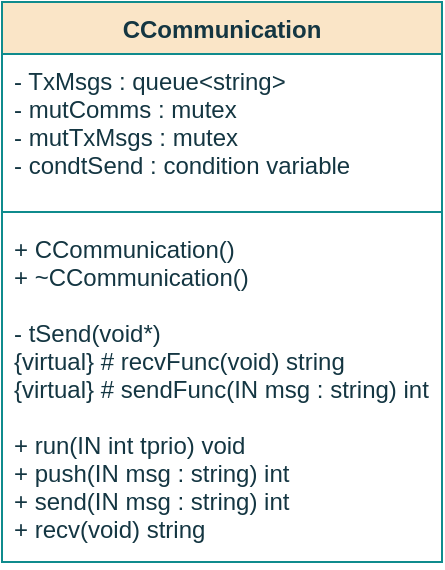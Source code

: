 <mxfile version="15.9.6" type="github" pages="7">
  <diagram id="i9N1n5cvbWL6aRPILHIY" name="CComunication">
    <mxGraphModel dx="540" dy="306" grid="1" gridSize="10" guides="1" tooltips="1" connect="1" arrows="1" fold="1" page="1" pageScale="1" pageWidth="850" pageHeight="1100" math="0" shadow="0">
      <root>
        <mxCell id="0" />
        <mxCell id="1" parent="0" />
        <mxCell id="m2NCjfQ8HdCbidcjX5XP-1" value="CCommunication" style="swimlane;fontStyle=1;align=center;verticalAlign=top;childLayout=stackLayout;horizontal=1;startSize=26;horizontalStack=0;resizeParent=1;resizeParentMax=0;resizeLast=0;collapsible=1;marginBottom=0;fillColor=#FAE5C7;strokeColor=#0F8B8D;fontColor=#143642;" parent="1" vertex="1">
          <mxGeometry x="320" y="190" width="220" height="280" as="geometry">
            <mxRectangle x="320" y="190" width="60" height="26" as="alternateBounds" />
          </mxGeometry>
        </mxCell>
        <mxCell id="m2NCjfQ8HdCbidcjX5XP-2" value="- TxMsgs : queue&lt;string&gt;&#xa;-  mutComms : mutex&#xa;-  mutTxMsgs : mutex&#xa;- condtSend : condition variable&#xa;&#xa;&#xa;&#xa;&#xa;&#xa;" style="text;strokeColor=none;fillColor=none;align=left;verticalAlign=top;spacingLeft=4;spacingRight=4;overflow=hidden;rotatable=0;points=[[0,0.5],[1,0.5]];portConstraint=eastwest;fontColor=#143642;" parent="m2NCjfQ8HdCbidcjX5XP-1" vertex="1">
          <mxGeometry y="26" width="220" height="74" as="geometry" />
        </mxCell>
        <mxCell id="m2NCjfQ8HdCbidcjX5XP-3" value="" style="line;strokeWidth=1;fillColor=none;align=left;verticalAlign=middle;spacingTop=-1;spacingLeft=3;spacingRight=3;rotatable=0;labelPosition=right;points=[];portConstraint=eastwest;labelBackgroundColor=#DAD2D8;strokeColor=#0F8B8D;fontColor=#143642;" parent="m2NCjfQ8HdCbidcjX5XP-1" vertex="1">
          <mxGeometry y="100" width="220" height="10" as="geometry" />
        </mxCell>
        <mxCell id="m2NCjfQ8HdCbidcjX5XP-4" value="+ CCommunication()&#xa;+ ~CCommunication()&#xa;&#xa;- tSend(void*) &#xa;{virtual} # recvFunc(void) string&#xa;{virtual} # sendFunc(IN msg : string) int&#xa;&#xa;+ run(IN int tprio) void&#xa;+ push(IN msg : string) int&#xa;+ send(IN msg : string) int&#xa;+ recv(void) string&#xa;" style="text;strokeColor=none;fillColor=none;align=left;verticalAlign=top;spacingLeft=4;spacingRight=4;overflow=hidden;rotatable=0;points=[[0,0.5],[1,0.5]];portConstraint=eastwest;fontColor=#143642;" parent="m2NCjfQ8HdCbidcjX5XP-1" vertex="1">
          <mxGeometry y="110" width="220" height="170" as="geometry" />
        </mxCell>
      </root>
    </mxGraphModel>
  </diagram>
  <diagram id="UR3W_qMil8t5COab_v5S" name="constructor">
    <mxGraphModel dx="643" dy="364" grid="1" gridSize="10" guides="1" tooltips="1" connect="1" arrows="1" fold="1" page="1" pageScale="1" pageWidth="850" pageHeight="1100" math="0" shadow="0">
      <root>
        <mxCell id="KhGtDeRhg0XrD4E6QoQh-0" />
        <mxCell id="KhGtDeRhg0XrD4E6QoQh-1" parent="KhGtDeRhg0XrD4E6QoQh-0" />
        <mxCell id="6tQPky2ovDrqFvUwlsBb-0" style="edgeStyle=orthogonalEdgeStyle;curved=0;rounded=1;sketch=0;orthogonalLoop=1;jettySize=auto;html=1;exitX=0.5;exitY=1;exitDx=0;exitDy=0;entryX=0.5;entryY=0;entryDx=0;entryDy=0;fontColor=#143642;strokeColor=#A8201A;fillColor=#FAE5C7;" edge="1" parent="KhGtDeRhg0XrD4E6QoQh-1" source="6tQPky2ovDrqFvUwlsBb-1">
          <mxGeometry relative="1" as="geometry">
            <mxPoint x="435.26" y="120.0" as="targetPoint" />
          </mxGeometry>
        </mxCell>
        <mxCell id="6tQPky2ovDrqFvUwlsBb-1" value="CComunication" style="ellipse;whiteSpace=wrap;html=1;fillColor=#FAE5C7;strokeColor=#0F8B8D;fontColor=#143642;fontStyle=1" vertex="1" parent="KhGtDeRhg0XrD4E6QoQh-1">
          <mxGeometry x="372.26" y="30" width="125.5" height="50" as="geometry" />
        </mxCell>
        <mxCell id="6tQPky2ovDrqFvUwlsBb-2" style="edgeStyle=orthogonalEdgeStyle;curved=0;rounded=1;sketch=0;orthogonalLoop=1;jettySize=auto;html=1;exitX=0.5;exitY=1;exitDx=0;exitDy=0;entryX=0.5;entryY=0;entryDx=0;entryDy=0;fontColor=#143642;strokeColor=#A8201A;fillColor=#FAE5C7;" edge="1" parent="KhGtDeRhg0XrD4E6QoQh-1" source="6tQPky2ovDrqFvUwlsBb-3" target="6tQPky2ovDrqFvUwlsBb-7">
          <mxGeometry relative="1" as="geometry" />
        </mxCell>
        <mxCell id="6tQPky2ovDrqFvUwlsBb-3" value="&lt;div&gt;&lt;b&gt;Init&lt;/b&gt; &lt;i&gt;mutTxMsgs&lt;/i&gt;&lt;/div&gt;&lt;div&gt;&lt;b&gt;Init&lt;/b&gt;&lt;i&gt; mutComms&lt;/i&gt;&lt;/div&gt;&lt;div&gt;&lt;b&gt;Init&lt;/b&gt;&lt;i&gt; condtSend&lt;br&gt;&lt;/i&gt;&lt;/div&gt;" style="rounded=0;whiteSpace=wrap;html=1;sketch=0;fontColor=#143642;strokeColor=#0F8B8D;fillColor=#FAE5C7;" vertex="1" parent="KhGtDeRhg0XrD4E6QoQh-1">
          <mxGeometry x="360.26" y="120" width="150" height="60" as="geometry" />
        </mxCell>
        <mxCell id="6tQPky2ovDrqFvUwlsBb-4" style="edgeStyle=orthogonalEdgeStyle;curved=0;rounded=1;sketch=0;orthogonalLoop=1;jettySize=auto;html=1;exitX=0.5;exitY=1;exitDx=0;exitDy=0;entryX=0.5;entryY=0;entryDx=0;entryDy=0;fontColor=#143642;strokeColor=#A8201A;fillColor=#FAE5C7;" edge="1" parent="KhGtDeRhg0XrD4E6QoQh-1" source="6tQPky2ovDrqFvUwlsBb-7" target="6tQPky2ovDrqFvUwlsBb-10">
          <mxGeometry relative="1" as="geometry">
            <mxPoint x="435" y="340" as="sourcePoint" />
          </mxGeometry>
        </mxCell>
        <mxCell id="6tQPky2ovDrqFvUwlsBb-7" value="&lt;b&gt;Create&lt;/b&gt; &lt;i&gt;TxMsgs     &lt;/i&gt;with &lt;b&gt;maximum size&lt;/b&gt; defined&lt;i&gt;&lt;br&gt;&lt;/i&gt;" style="rounded=0;whiteSpace=wrap;html=1;sketch=0;fontColor=#143642;strokeColor=#0F8B8D;fillColor=#FAE5C7;" vertex="1" parent="KhGtDeRhg0XrD4E6QoQh-1">
          <mxGeometry x="360" y="200" width="150" height="40" as="geometry" />
        </mxCell>
        <mxCell id="6tQPky2ovDrqFvUwlsBb-10" value="End" style="ellipse;whiteSpace=wrap;html=1;fillColor=#FAE5C7;strokeColor=#0F8B8D;fontColor=#143642;fontStyle=1" vertex="1" parent="KhGtDeRhg0XrD4E6QoQh-1">
          <mxGeometry x="406.13" y="260" width="58.25" height="40" as="geometry" />
        </mxCell>
      </root>
    </mxGraphModel>
  </diagram>
  <diagram id="qc9OjNykwzFOhixhiWZk" name="run">
    <mxGraphModel dx="643" dy="364" grid="1" gridSize="10" guides="1" tooltips="1" connect="1" arrows="1" fold="1" page="1" pageScale="1" pageWidth="850" pageHeight="1100" math="0" shadow="0">
      <root>
        <mxCell id="oar1yMmR-dyg8PkzCyyp-0" />
        <mxCell id="oar1yMmR-dyg8PkzCyyp-1" parent="oar1yMmR-dyg8PkzCyyp-0" />
        <mxCell id="oar1yMmR-dyg8PkzCyyp-2" style="edgeStyle=orthogonalEdgeStyle;curved=0;rounded=1;sketch=0;orthogonalLoop=1;jettySize=auto;html=1;exitX=0.5;exitY=1;exitDx=0;exitDy=0;entryX=0.5;entryY=0;entryDx=0;entryDy=0;fontColor=#143642;strokeColor=#A8201A;fillColor=#FAE5C7;" edge="1" parent="oar1yMmR-dyg8PkzCyyp-1" source="oar1yMmR-dyg8PkzCyyp-3">
          <mxGeometry relative="1" as="geometry">
            <mxPoint x="435.26" y="120.0" as="targetPoint" />
          </mxGeometry>
        </mxCell>
        <mxCell id="oar1yMmR-dyg8PkzCyyp-3" value="&lt;div&gt;Run&lt;/div&gt;&lt;div&gt;&lt;br&gt;&lt;/div&gt;&lt;div&gt;IN: &lt;i&gt;&lt;span style=&quot;font-weight: normal&quot;&gt;tprio&lt;/span&gt;&lt;/i&gt;&lt;br&gt;&lt;/div&gt;" style="ellipse;whiteSpace=wrap;html=1;fillColor=#FAE5C7;strokeColor=#0F8B8D;fontColor=#143642;fontStyle=1" vertex="1" parent="oar1yMmR-dyg8PkzCyyp-1">
          <mxGeometry x="372.26" y="30" width="125.5" height="50" as="geometry" />
        </mxCell>
        <mxCell id="oar1yMmR-dyg8PkzCyyp-4" style="edgeStyle=orthogonalEdgeStyle;curved=0;rounded=1;sketch=0;orthogonalLoop=1;jettySize=auto;html=1;exitX=0.5;exitY=1;exitDx=0;exitDy=0;entryX=0.5;entryY=0;entryDx=0;entryDy=0;fontColor=#143642;strokeColor=#A8201A;fillColor=#FAE5C7;" edge="1" parent="oar1yMmR-dyg8PkzCyyp-1" source="oar1yMmR-dyg8PkzCyyp-5">
          <mxGeometry relative="1" as="geometry">
            <mxPoint x="435.135" y="180" as="targetPoint" />
          </mxGeometry>
        </mxCell>
        <mxCell id="oar1yMmR-dyg8PkzCyyp-5" value="&lt;b&gt;Create&lt;/b&gt; &lt;i&gt;tSend&lt;/i&gt; with &lt;b&gt;priority&lt;/b&gt; &lt;i&gt;tprio&lt;/i&gt;" style="rounded=0;whiteSpace=wrap;html=1;sketch=0;fontColor=#143642;strokeColor=#0F8B8D;fillColor=#FAE5C7;align=center;" vertex="1" parent="oar1yMmR-dyg8PkzCyyp-1">
          <mxGeometry x="360.26" y="120" width="150" height="40" as="geometry" />
        </mxCell>
        <mxCell id="oar1yMmR-dyg8PkzCyyp-12" value="End" style="ellipse;whiteSpace=wrap;html=1;fillColor=#FAE5C7;strokeColor=#0F8B8D;fontColor=#143642;fontStyle=1" vertex="1" parent="oar1yMmR-dyg8PkzCyyp-1">
          <mxGeometry x="406.13" y="180" width="58.25" height="40" as="geometry" />
        </mxCell>
      </root>
    </mxGraphModel>
  </diagram>
  <diagram id="mo6lV4TgKIydmTgpgRiY" name="push">
    <mxGraphModel dx="931" dy="527" grid="1" gridSize="10" guides="1" tooltips="1" connect="1" arrows="1" fold="1" page="1" pageScale="1" pageWidth="850" pageHeight="1100" math="0" shadow="0">
      <root>
        <mxCell id="avpw9xQnTEmcYXWlwTR2-0" />
        <mxCell id="avpw9xQnTEmcYXWlwTR2-1" parent="avpw9xQnTEmcYXWlwTR2-0" />
        <mxCell id="avpw9xQnTEmcYXWlwTR2-2" style="edgeStyle=orthogonalEdgeStyle;curved=0;rounded=1;sketch=0;orthogonalLoop=1;jettySize=auto;html=1;exitX=0.5;exitY=1;exitDx=0;exitDy=0;entryX=0.5;entryY=0;entryDx=0;entryDy=0;fontColor=#143642;strokeColor=#A8201A;fillColor=#FAE5C7;" edge="1" parent="avpw9xQnTEmcYXWlwTR2-1" source="avpw9xQnTEmcYXWlwTR2-3">
          <mxGeometry relative="1" as="geometry">
            <mxPoint x="435.26" y="120.0" as="targetPoint" />
          </mxGeometry>
        </mxCell>
        <mxCell id="avpw9xQnTEmcYXWlwTR2-3" value="&lt;div&gt;Push&lt;/div&gt;&lt;div&gt;&lt;br&gt;&lt;/div&gt;&lt;div&gt;IN: &lt;i&gt;&lt;span style=&quot;font-weight: normal&quot;&gt;msg&lt;/span&gt;&lt;/i&gt;&lt;br&gt;&lt;/div&gt;" style="ellipse;whiteSpace=wrap;html=1;fillColor=#FAE5C7;strokeColor=#0F8B8D;fontColor=#143642;fontStyle=1" vertex="1" parent="avpw9xQnTEmcYXWlwTR2-1">
          <mxGeometry x="372.26" y="30" width="125.5" height="50" as="geometry" />
        </mxCell>
        <mxCell id="avpw9xQnTEmcYXWlwTR2-4" style="edgeStyle=orthogonalEdgeStyle;curved=0;rounded=1;sketch=0;orthogonalLoop=1;jettySize=auto;html=1;exitX=0.5;exitY=1;exitDx=0;exitDy=0;entryX=0.5;entryY=0;entryDx=0;entryDy=0;fontColor=#143642;strokeColor=#A8201A;fillColor=#FAE5C7;" edge="1" parent="avpw9xQnTEmcYXWlwTR2-1" source="avpw9xQnTEmcYXWlwTR2-5" target="avpw9xQnTEmcYXWlwTR2-9">
          <mxGeometry relative="1" as="geometry" />
        </mxCell>
        <mxCell id="avpw9xQnTEmcYXWlwTR2-5" value="&lt;b&gt;Lock&lt;/b&gt; &lt;i&gt;mutTxMsgs&lt;/i&gt;" style="rounded=0;whiteSpace=wrap;html=1;sketch=0;fontColor=#143642;strokeColor=#0F8B8D;fillColor=#FAE5C7;" vertex="1" parent="avpw9xQnTEmcYXWlwTR2-1">
          <mxGeometry x="360.26" y="120" width="150" height="40" as="geometry" />
        </mxCell>
        <mxCell id="avpw9xQnTEmcYXWlwTR2-6" style="edgeStyle=orthogonalEdgeStyle;curved=0;rounded=1;sketch=0;orthogonalLoop=1;jettySize=auto;html=1;exitX=0.5;exitY=1;exitDx=0;exitDy=0;entryX=0.5;entryY=0;entryDx=0;entryDy=0;fontColor=#143642;strokeColor=#A8201A;fillColor=#FAE5C7;" edge="1" parent="avpw9xQnTEmcYXWlwTR2-1" source="avpw9xQnTEmcYXWlwTR2-7" target="avpw9xQnTEmcYXWlwTR2-12">
          <mxGeometry relative="1" as="geometry" />
        </mxCell>
        <mxCell id="avpw9xQnTEmcYXWlwTR2-7" value="&lt;b&gt;Unlock&lt;/b&gt; &lt;i&gt;mutTxMsgs&lt;/i&gt;" style="rounded=0;whiteSpace=wrap;html=1;sketch=0;fontColor=#143642;strokeColor=#0F8B8D;fillColor=#FAE5C7;" vertex="1" parent="avpw9xQnTEmcYXWlwTR2-1">
          <mxGeometry x="360" y="300" width="150" height="40" as="geometry" />
        </mxCell>
        <mxCell id="avpw9xQnTEmcYXWlwTR2-8" style="edgeStyle=orthogonalEdgeStyle;curved=0;rounded=1;sketch=0;orthogonalLoop=1;jettySize=auto;html=1;exitX=0.5;exitY=1;exitDx=0;exitDy=0;fontColor=#143642;strokeColor=#A8201A;fillColor=#FAE5C7;" edge="1" parent="avpw9xQnTEmcYXWlwTR2-1" source="avpw9xQnTEmcYXWlwTR2-9" target="avpw9xQnTEmcYXWlwTR2-11">
          <mxGeometry relative="1" as="geometry" />
        </mxCell>
        <mxCell id="avpw9xQnTEmcYXWlwTR2-9" value="&lt;b&gt;Push &lt;/b&gt;&lt;i&gt;msg&lt;/i&gt; to &lt;i&gt;TxMsgs&lt;/i&gt;" style="rounded=0;whiteSpace=wrap;html=1;sketch=0;fontColor=#143642;strokeColor=#0F8B8D;fillColor=#FAE5C7;" vertex="1" parent="avpw9xQnTEmcYXWlwTR2-1">
          <mxGeometry x="360.01" y="180" width="150.25" height="40" as="geometry" />
        </mxCell>
        <mxCell id="avpw9xQnTEmcYXWlwTR2-10" style="edgeStyle=orthogonalEdgeStyle;curved=0;rounded=1;sketch=0;orthogonalLoop=1;jettySize=auto;html=1;exitX=0.5;exitY=1;exitDx=0;exitDy=0;fontColor=#143642;strokeColor=#A8201A;fillColor=#FAE5C7;" edge="1" parent="avpw9xQnTEmcYXWlwTR2-1" source="avpw9xQnTEmcYXWlwTR2-11" target="avpw9xQnTEmcYXWlwTR2-7">
          <mxGeometry relative="1" as="geometry" />
        </mxCell>
        <mxCell id="avpw9xQnTEmcYXWlwTR2-11" value="&lt;b&gt;Signal&lt;/b&gt; &lt;i&gt;condtSend&lt;/i&gt;" style="rounded=0;whiteSpace=wrap;html=1;sketch=0;fontColor=#143642;strokeColor=#0F8B8D;fillColor=#FAE5C7;" vertex="1" parent="avpw9xQnTEmcYXWlwTR2-1">
          <mxGeometry x="360.01" y="240" width="150" height="40" as="geometry" />
        </mxCell>
        <mxCell id="avpw9xQnTEmcYXWlwTR2-12" value="End" style="ellipse;whiteSpace=wrap;html=1;fillColor=#FAE5C7;strokeColor=#0F8B8D;fontColor=#143642;fontStyle=1" vertex="1" parent="avpw9xQnTEmcYXWlwTR2-1">
          <mxGeometry x="405.88" y="370" width="58.25" height="40" as="geometry" />
        </mxCell>
      </root>
    </mxGraphModel>
  </diagram>
  <diagram id="LGtbjNPbrhYv21vnKXuK" name="send">
    <mxGraphModel dx="643" dy="364" grid="1" gridSize="10" guides="1" tooltips="1" connect="1" arrows="1" fold="1" page="1" pageScale="1" pageWidth="850" pageHeight="1100" math="0" shadow="0">
      <root>
        <mxCell id="zXJsuRcRFukLH4DDMd_o-0" />
        <mxCell id="zXJsuRcRFukLH4DDMd_o-1" parent="zXJsuRcRFukLH4DDMd_o-0" />
        <mxCell id="zXJsuRcRFukLH4DDMd_o-2" value="" style="edgeStyle=orthogonalEdgeStyle;rounded=1;sketch=0;orthogonalLoop=1;jettySize=auto;html=1;fontColor=#143642;strokeColor=#A8201A;fillColor=#FAE5C7;" edge="1" parent="zXJsuRcRFukLH4DDMd_o-1" source="zXJsuRcRFukLH4DDMd_o-3" target="zXJsuRcRFukLH4DDMd_o-4">
          <mxGeometry relative="1" as="geometry" />
        </mxCell>
        <mxCell id="zXJsuRcRFukLH4DDMd_o-3" value="sendFunc(&lt;span style=&quot;font-weight: normal&quot;&gt;msg&lt;/span&gt;)" style="shape=process;whiteSpace=wrap;html=1;backgroundOutline=1;rounded=0;sketch=0;fontColor=#143642;strokeColor=#0F8B8D;fillColor=#FAE5C7;fontStyle=3" vertex="1" parent="zXJsuRcRFukLH4DDMd_o-1">
          <mxGeometry x="350.19" y="190" width="150" height="40" as="geometry" />
        </mxCell>
        <mxCell id="zXJsuRcRFukLH4DDMd_o-4" value="&lt;b&gt;Unlock&lt;/b&gt; &lt;i&gt;mutComms&lt;/i&gt;" style="rounded=0;whiteSpace=wrap;html=1;sketch=0;fontColor=#143642;strokeColor=#0F8B8D;fillColor=#FAE5C7;" vertex="1" parent="zXJsuRcRFukLH4DDMd_o-1">
          <mxGeometry x="350.57" y="250" width="150" height="40" as="geometry" />
        </mxCell>
        <mxCell id="zXJsuRcRFukLH4DDMd_o-7" style="edgeStyle=orthogonalEdgeStyle;rounded=1;orthogonalLoop=1;jettySize=auto;html=1;exitX=0.5;exitY=1;exitDx=0;exitDy=0;entryX=0.5;entryY=0;entryDx=0;entryDy=0;strokeColor=#A8201A;" edge="1" parent="zXJsuRcRFukLH4DDMd_o-1" source="zXJsuRcRFukLH4DDMd_o-8" target="zXJsuRcRFukLH4DDMd_o-3">
          <mxGeometry relative="1" as="geometry" />
        </mxCell>
        <mxCell id="zXJsuRcRFukLH4DDMd_o-8" value="&lt;b&gt;Lock&lt;/b&gt; &lt;i&gt;mutComms&lt;/i&gt;" style="rounded=0;whiteSpace=wrap;html=1;sketch=0;fontColor=#143642;strokeColor=#0F8B8D;fillColor=#FAE5C7;" vertex="1" parent="zXJsuRcRFukLH4DDMd_o-1">
          <mxGeometry x="350.19" y="130" width="150" height="40" as="geometry" />
        </mxCell>
        <mxCell id="viZ8cjhCUlqsvr1Db7M8-0" style="edgeStyle=orthogonalEdgeStyle;curved=0;rounded=1;sketch=0;orthogonalLoop=1;jettySize=auto;html=1;exitX=0.5;exitY=1;exitDx=0;exitDy=0;entryX=0.5;entryY=0;entryDx=0;entryDy=0;fontColor=#143642;strokeColor=#A8201A;fillColor=#FAE5C7;" edge="1" parent="zXJsuRcRFukLH4DDMd_o-1" source="viZ8cjhCUlqsvr1Db7M8-1">
          <mxGeometry relative="1" as="geometry">
            <mxPoint x="425.63" y="130" as="targetPoint" />
          </mxGeometry>
        </mxCell>
        <mxCell id="viZ8cjhCUlqsvr1Db7M8-1" value="&lt;div&gt;Send&lt;/div&gt;&lt;div&gt;&lt;br&gt;&lt;/div&gt;&lt;div&gt;IN: &lt;span style=&quot;font-weight: normal&quot;&gt;&lt;i&gt;msg&lt;/i&gt;&lt;/span&gt;&lt;br&gt;&lt;/div&gt;" style="ellipse;whiteSpace=wrap;html=1;fillColor=#FAE5C7;strokeColor=#0F8B8D;fontColor=#143642;fontStyle=1" vertex="1" parent="zXJsuRcRFukLH4DDMd_o-1">
          <mxGeometry x="362.63" y="40" width="125.5" height="50" as="geometry" />
        </mxCell>
        <mxCell id="DOzhBA7im9SbsazFrPrr-0" style="edgeStyle=orthogonalEdgeStyle;rounded=1;orthogonalLoop=1;jettySize=auto;html=1;exitX=0.5;exitY=1;exitDx=0;exitDy=0;strokeColor=#A8201A;" edge="1" parent="zXJsuRcRFukLH4DDMd_o-1" target="DOzhBA7im9SbsazFrPrr-1">
          <mxGeometry relative="1" as="geometry">
            <mxPoint x="425.12" y="290" as="sourcePoint" />
          </mxGeometry>
        </mxCell>
        <mxCell id="DOzhBA7im9SbsazFrPrr-1" value="End" style="ellipse;whiteSpace=wrap;html=1;fillColor=#FAE5C7;strokeColor=#0F8B8D;fontColor=#143642;fontStyle=1" vertex="1" parent="zXJsuRcRFukLH4DDMd_o-1">
          <mxGeometry x="396" y="320" width="58.25" height="40" as="geometry" />
        </mxCell>
        <mxCell id="SXVhsnPJrMtrcHj-rHmN-0" value="Implemented by derived classes" style="shape=note;whiteSpace=wrap;html=1;backgroundOutline=1;darkOpacity=0.05;rounded=0;sketch=0;fontColor=#143642;strokeColor=#0F8B8D;fillColor=#FAE5C7;size=9;fontSize=10;" vertex="1" parent="zXJsuRcRFukLH4DDMd_o-1">
          <mxGeometry x="210" y="160" width="100" height="50" as="geometry" />
        </mxCell>
        <mxCell id="320oM0B5gcnLBPvAGbP7-0" value="" style="endArrow=none;dashed=1;html=1;rounded=1;sketch=0;fontColor=#143642;strokeColor=#A8201A;fillColor=#FAE5C7;curved=0;exitX=0;exitY=0;exitDx=100;exitDy=29.5;exitPerimeter=0;entryX=0;entryY=0.5;entryDx=0;entryDy=0;" edge="1" parent="zXJsuRcRFukLH4DDMd_o-1" source="SXVhsnPJrMtrcHj-rHmN-0" target="zXJsuRcRFukLH4DDMd_o-3">
          <mxGeometry width="50" height="50" relative="1" as="geometry">
            <mxPoint x="330.19" y="180.0" as="sourcePoint" />
            <mxPoint x="350.19" y="205.0" as="targetPoint" />
          </mxGeometry>
        </mxCell>
      </root>
    </mxGraphModel>
  </diagram>
  <diagram id="TXBRDlFrY5LMVjivzKH4" name="tSend">
    <mxGraphModel dx="931" dy="527" grid="1" gridSize="10" guides="1" tooltips="1" connect="1" arrows="1" fold="1" page="1" pageScale="1" pageWidth="850" pageHeight="1100" math="0" shadow="0">
      <root>
        <mxCell id="z6fOiJTu7DcIiEjyc6xN-0" />
        <mxCell id="z6fOiJTu7DcIiEjyc6xN-1" parent="z6fOiJTu7DcIiEjyc6xN-0" />
        <mxCell id="z6fOiJTu7DcIiEjyc6xN-2" style="edgeStyle=orthogonalEdgeStyle;curved=0;rounded=1;sketch=0;orthogonalLoop=1;jettySize=auto;html=1;exitX=0.5;exitY=1;exitDx=0;exitDy=0;entryX=0.5;entryY=0;entryDx=0;entryDy=0;fontColor=#143642;strokeColor=#A8201A;fillColor=#FAE5C7;" edge="1" parent="z6fOiJTu7DcIiEjyc6xN-1" source="z6fOiJTu7DcIiEjyc6xN-3" target="z6fOiJTu7DcIiEjyc6xN-5">
          <mxGeometry relative="1" as="geometry">
            <mxPoint x="464.75" y="150" as="targetPoint" />
          </mxGeometry>
        </mxCell>
        <mxCell id="z6fOiJTu7DcIiEjyc6xN-3" value="tSend" style="ellipse;whiteSpace=wrap;html=1;fillColor=#FAE5C7;strokeColor=#0F8B8D;fontColor=#143642;fontStyle=1" vertex="1" parent="z6fOiJTu7DcIiEjyc6xN-1">
          <mxGeometry x="402" y="80" width="125.5" height="50" as="geometry" />
        </mxCell>
        <mxCell id="z6fOiJTu7DcIiEjyc6xN-4" style="edgeStyle=orthogonalEdgeStyle;curved=0;rounded=1;sketch=0;orthogonalLoop=1;jettySize=auto;html=1;exitX=0.5;exitY=1;exitDx=0;exitDy=0;entryX=0.5;entryY=0;entryDx=0;entryDy=0;fontColor=#143642;strokeColor=#A8201A;fillColor=#FAE5C7;" edge="1" parent="z6fOiJTu7DcIiEjyc6xN-1" source="z6fOiJTu7DcIiEjyc6xN-5" target="z6fOiJTu7DcIiEjyc6xN-16">
          <mxGeometry relative="1" as="geometry" />
        </mxCell>
        <mxCell id="z6fOiJTu7DcIiEjyc6xN-5" value="&lt;b&gt;Lock&lt;/b&gt; &lt;i&gt;mutTxMsgs&lt;/i&gt;" style="rounded=0;whiteSpace=wrap;html=1;sketch=0;fontColor=#143642;strokeColor=#0F8B8D;fillColor=#FAE5C7;" vertex="1" parent="z6fOiJTu7DcIiEjyc6xN-1">
          <mxGeometry x="390" y="170" width="150" height="40" as="geometry" />
        </mxCell>
        <mxCell id="z6fOiJTu7DcIiEjyc6xN-6" value="condtSend" style="edgeStyle=orthogonalEdgeStyle;curved=0;rounded=1;sketch=0;orthogonalLoop=1;jettySize=auto;html=1;fontColor=#143642;strokeColor=#A8201A;fillColor=#FAE5C7;entryX=1;entryY=0.5;entryDx=0;entryDy=0;fontStyle=2" edge="1" parent="z6fOiJTu7DcIiEjyc6xN-1" source="z6fOiJTu7DcIiEjyc6xN-7" target="z6fOiJTu7DcIiEjyc6xN-18">
          <mxGeometry x="-0.667" relative="1" as="geometry">
            <mxPoint x="464.5" y="410.0" as="targetPoint" />
            <Array as="points">
              <mxPoint x="565" y="370" />
            </Array>
            <mxPoint as="offset" />
          </mxGeometry>
        </mxCell>
        <mxCell id="z6fOiJTu7DcIiEjyc6xN-7" value="&lt;b&gt;Wait&lt;/b&gt; for &lt;i&gt;condtSend&lt;/i&gt;" style="rounded=0;whiteSpace=wrap;html=1;sketch=0;fontColor=#143642;strokeColor=#0F8B8D;fillColor=#FAE5C7;" vertex="1" parent="z6fOiJTu7DcIiEjyc6xN-1">
          <mxGeometry x="490" y="310" width="150" height="40" as="geometry" />
        </mxCell>
        <mxCell id="z6fOiJTu7DcIiEjyc6xN-10" style="edgeStyle=orthogonalEdgeStyle;rounded=1;orthogonalLoop=1;jettySize=auto;html=1;exitX=0.5;exitY=1;exitDx=0;exitDy=0;strokeColor=#A8201A;" edge="1" parent="z6fOiJTu7DcIiEjyc6xN-1" source="-sPEtbMv5DTKvSrrsWo9-0" target="z6fOiJTu7DcIiEjyc6xN-27">
          <mxGeometry relative="1" as="geometry">
            <mxPoint x="465.76" y="690" as="sourcePoint" />
          </mxGeometry>
        </mxCell>
        <mxCell id="z6fOiJTu7DcIiEjyc6xN-12" style="edgeStyle=orthogonalEdgeStyle;curved=0;rounded=1;sketch=0;orthogonalLoop=1;jettySize=auto;html=1;exitX=0;exitY=0.5;exitDx=0;exitDy=0;fontColor=#143642;strokeColor=#A8201A;fillColor=#FAE5C7;entryX=0;entryY=0.5;entryDx=0;entryDy=0;" edge="1" parent="z6fOiJTu7DcIiEjyc6xN-1" source="z6fOiJTu7DcIiEjyc6xN-16" target="z6fOiJTu7DcIiEjyc6xN-18">
          <mxGeometry relative="1" as="geometry">
            <mxPoint x="460" y="400.0" as="targetPoint" />
            <Array as="points">
              <mxPoint x="370" y="270" />
              <mxPoint x="370" y="370" />
            </Array>
          </mxGeometry>
        </mxCell>
        <mxCell id="z6fOiJTu7DcIiEjyc6xN-13" value="No" style="edgeLabel;html=1;align=center;verticalAlign=middle;resizable=0;points=[];fontColor=#143642;" vertex="1" connectable="0" parent="z6fOiJTu7DcIiEjyc6xN-12">
          <mxGeometry x="-0.879" relative="1" as="geometry">
            <mxPoint as="offset" />
          </mxGeometry>
        </mxCell>
        <mxCell id="z6fOiJTu7DcIiEjyc6xN-14" style="edgeStyle=orthogonalEdgeStyle;curved=0;rounded=1;sketch=0;orthogonalLoop=1;jettySize=auto;html=1;exitX=1;exitY=0.5;exitDx=0;exitDy=0;entryX=0.5;entryY=0;entryDx=0;entryDy=0;fontColor=#143642;strokeColor=#A8201A;fillColor=#FAE5C7;" edge="1" parent="z6fOiJTu7DcIiEjyc6xN-1" source="z6fOiJTu7DcIiEjyc6xN-16" target="z6fOiJTu7DcIiEjyc6xN-7">
          <mxGeometry relative="1" as="geometry" />
        </mxCell>
        <mxCell id="z6fOiJTu7DcIiEjyc6xN-15" value="Yes" style="edgeLabel;html=1;align=center;verticalAlign=middle;resizable=0;points=[];fontColor=#143642;" vertex="1" connectable="0" parent="z6fOiJTu7DcIiEjyc6xN-14">
          <mxGeometry x="-0.8" y="-1" relative="1" as="geometry">
            <mxPoint as="offset" />
          </mxGeometry>
        </mxCell>
        <mxCell id="z6fOiJTu7DcIiEjyc6xN-16" value="Is &lt;i&gt;TxMsgs&lt;/i&gt; empty?" style="rhombus;whiteSpace=wrap;html=1;rounded=0;sketch=0;fontColor=#143642;strokeColor=#0F8B8D;fillColor=#FAE5C7;" vertex="1" parent="z6fOiJTu7DcIiEjyc6xN-1">
          <mxGeometry x="415.01" y="230" width="100" height="80" as="geometry" />
        </mxCell>
        <mxCell id="z6fOiJTu7DcIiEjyc6xN-17" style="edgeStyle=orthogonalEdgeStyle;curved=0;rounded=1;sketch=0;orthogonalLoop=1;jettySize=auto;html=1;exitX=0.5;exitY=1;exitDx=0;exitDy=0;entryX=0.5;entryY=0;entryDx=0;entryDy=0;fontColor=#143642;strokeColor=#A8201A;fillColor=#FAE5C7;" edge="1" parent="z6fOiJTu7DcIiEjyc6xN-1" source="z6fOiJTu7DcIiEjyc6xN-18">
          <mxGeometry relative="1" as="geometry">
            <mxPoint x="464.62" y="410" as="targetPoint" />
          </mxGeometry>
        </mxCell>
        <mxCell id="z6fOiJTu7DcIiEjyc6xN-18" value="" style="ellipse;whiteSpace=wrap;html=1;aspect=fixed;rounded=0;sketch=0;fontColor=#143642;strokeColor=#0F8B8D;fillColor=#FAE5C7;" vertex="1" parent="z6fOiJTu7DcIiEjyc6xN-1">
          <mxGeometry x="455" y="360" width="20" height="20" as="geometry" />
        </mxCell>
        <mxCell id="z6fOiJTu7DcIiEjyc6xN-19" value="Continue to send queued messages" style="shape=note;whiteSpace=wrap;html=1;backgroundOutline=1;darkOpacity=0.05;rounded=0;sketch=0;fontColor=#143642;strokeColor=#0F8B8D;fillColor=#FAE5C7;size=9;fontSize=10;" vertex="1" parent="z6fOiJTu7DcIiEjyc6xN-1">
          <mxGeometry x="250" y="240" width="100" height="50" as="geometry" />
        </mxCell>
        <mxCell id="z6fOiJTu7DcIiEjyc6xN-20" value="" style="endArrow=none;dashed=1;html=1;rounded=1;sketch=0;fontColor=#143642;strokeColor=#A8201A;fillColor=#FAE5C7;curved=0;exitX=0;exitY=0;exitDx=100;exitDy=15;exitPerimeter=0;" edge="1" parent="z6fOiJTu7DcIiEjyc6xN-1" source="z6fOiJTu7DcIiEjyc6xN-19">
          <mxGeometry width="50" height="50" relative="1" as="geometry">
            <mxPoint x="290" y="360" as="sourcePoint" />
            <mxPoint x="370" y="280" as="targetPoint" />
          </mxGeometry>
        </mxCell>
        <mxCell id="z6fOiJTu7DcIiEjyc6xN-27" value="End" style="ellipse;whiteSpace=wrap;html=1;fillColor=#FAE5C7;strokeColor=#0F8B8D;fontColor=#143642;fontStyle=1" vertex="1" parent="z6fOiJTu7DcIiEjyc6xN-1">
          <mxGeometry x="435.88" y="600" width="58.25" height="40" as="geometry" />
        </mxCell>
        <mxCell id="FVMdDlSr6NqX_9whNG9k-0" value="&lt;b&gt;Pop &lt;/b&gt;&lt;i&gt;msg &lt;/i&gt;from &lt;i&gt;TxMsgs&lt;/i&gt;" style="rounded=0;whiteSpace=wrap;html=1;sketch=0;fontColor=#143642;strokeColor=#0F8B8D;fillColor=#FAE5C7;" vertex="1" parent="z6fOiJTu7DcIiEjyc6xN-1">
          <mxGeometry x="390" y="410" width="150" height="40" as="geometry" />
        </mxCell>
        <mxCell id="gGtwMK-fTF6CRLlIk8XR-0" style="edgeStyle=orthogonalEdgeStyle;rounded=1;orthogonalLoop=1;jettySize=auto;html=1;exitX=0.5;exitY=1;exitDx=0;exitDy=0;entryX=0.5;entryY=0;entryDx=0;entryDy=0;strokeColor=#A8201A;" edge="1" parent="z6fOiJTu7DcIiEjyc6xN-1" target="gGtwMK-fTF6CRLlIk8XR-1">
          <mxGeometry relative="1" as="geometry">
            <mxPoint x="463.99" y="450" as="sourcePoint" />
          </mxGeometry>
        </mxCell>
        <mxCell id="-sPEtbMv5DTKvSrrsWo9-1" style="edgeStyle=orthogonalEdgeStyle;rounded=1;orthogonalLoop=1;jettySize=auto;html=1;exitX=0.5;exitY=1;exitDx=0;exitDy=0;entryX=0.5;entryY=0;entryDx=0;entryDy=0;strokeColor=#A8201A;" edge="1" parent="z6fOiJTu7DcIiEjyc6xN-1" source="gGtwMK-fTF6CRLlIk8XR-1" target="-sPEtbMv5DTKvSrrsWo9-0">
          <mxGeometry relative="1" as="geometry" />
        </mxCell>
        <mxCell id="gGtwMK-fTF6CRLlIk8XR-1" value="&lt;b&gt;Unlock&lt;/b&gt; &lt;i&gt;mutTxMsgs&lt;/i&gt;" style="rounded=0;whiteSpace=wrap;html=1;sketch=0;fontColor=#143642;strokeColor=#0F8B8D;fillColor=#FAE5C7;" vertex="1" parent="z6fOiJTu7DcIiEjyc6xN-1">
          <mxGeometry x="389.75" y="470" width="150" height="40" as="geometry" />
        </mxCell>
        <mxCell id="-sPEtbMv5DTKvSrrsWo9-0" value="&lt;b&gt;send&lt;/b&gt;(&lt;span&gt;&lt;i&gt;&lt;span style=&quot;font-weight: normal&quot;&gt;msg&lt;/span&gt;&lt;/i&gt;)&lt;/span&gt;" style="shape=process;whiteSpace=wrap;html=1;backgroundOutline=1;rounded=0;sketch=0;fontColor=#143642;strokeColor=#0F8B8D;fillColor=#FAE5C7;fontStyle=1" vertex="1" parent="z6fOiJTu7DcIiEjyc6xN-1">
          <mxGeometry x="389.75" y="530" width="150" height="40" as="geometry" />
        </mxCell>
      </root>
    </mxGraphModel>
  </diagram>
  <diagram id="ywGoxXJ-2i-68c466oLZ" name="recv">
    <mxGraphModel dx="771" dy="437" grid="1" gridSize="10" guides="1" tooltips="1" connect="1" arrows="1" fold="1" page="1" pageScale="1" pageWidth="850" pageHeight="1100" math="0" shadow="0">
      <root>
        <mxCell id="HIujUuu3bd8r10KiPN4p-0" />
        <mxCell id="HIujUuu3bd8r10KiPN4p-1" parent="HIujUuu3bd8r10KiPN4p-0" />
        <mxCell id="HIujUuu3bd8r10KiPN4p-2" style="edgeStyle=orthogonalEdgeStyle;curved=0;rounded=1;sketch=0;orthogonalLoop=1;jettySize=auto;html=1;exitX=0.5;exitY=1;exitDx=0;exitDy=0;entryX=0.5;entryY=0;entryDx=0;entryDy=0;fontColor=#143642;strokeColor=#A8201A;fillColor=#FAE5C7;" edge="1" parent="HIujUuu3bd8r10KiPN4p-1" source="HIujUuu3bd8r10KiPN4p-3">
          <mxGeometry relative="1" as="geometry">
            <mxPoint x="445.37" y="120" as="targetPoint" />
          </mxGeometry>
        </mxCell>
        <mxCell id="HIujUuu3bd8r10KiPN4p-3" value="&lt;div&gt;Recv&lt;/div&gt;&lt;div&gt;&lt;br&gt;&lt;/div&gt;&lt;div&gt;OUT: &lt;i&gt;&lt;span style=&quot;font-weight: normal&quot;&gt;msg&lt;/span&gt;&lt;/i&gt;&lt;br&gt;&lt;/div&gt;" style="ellipse;whiteSpace=wrap;html=1;fillColor=#FAE5C7;strokeColor=#0F8B8D;fontColor=#143642;fontStyle=1" vertex="1" parent="HIujUuu3bd8r10KiPN4p-1">
          <mxGeometry x="382.37" y="30" width="125.5" height="50" as="geometry" />
        </mxCell>
        <mxCell id="HIujUuu3bd8r10KiPN4p-4" value="" style="edgeStyle=orthogonalEdgeStyle;curved=0;rounded=1;sketch=0;orthogonalLoop=1;jettySize=auto;html=1;fontColor=#143642;strokeColor=#A8201A;fillColor=#FAE5C7;" edge="1" parent="HIujUuu3bd8r10KiPN4p-1" source="HIujUuu3bd8r10KiPN4p-5">
          <mxGeometry relative="1" as="geometry">
            <mxPoint x="445.25" y="180.0" as="targetPoint" />
          </mxGeometry>
        </mxCell>
        <mxCell id="HIujUuu3bd8r10KiPN4p-5" value="&lt;div&gt;&lt;b&gt;Lock&lt;/b&gt; &lt;i&gt;mutComms&lt;/i&gt;&lt;/div&gt;" style="rounded=0;whiteSpace=wrap;html=1;sketch=0;fontColor=#143642;strokeColor=#0F8B8D;fillColor=#FAE5C7;" vertex="1" parent="HIujUuu3bd8r10KiPN4p-1">
          <mxGeometry x="370.25" y="120" width="150" height="40" as="geometry" />
        </mxCell>
        <mxCell id="HIujUuu3bd8r10KiPN4p-6" value="Returns &lt;i&gt;msg&lt;/i&gt;" style="edgeStyle=orthogonalEdgeStyle;curved=0;rounded=1;sketch=0;orthogonalLoop=1;jettySize=auto;html=1;fontColor=#143642;strokeColor=#A8201A;fillColor=#FAE5C7;entryX=0.5;entryY=0;entryDx=0;entryDy=0;" edge="1" parent="HIujUuu3bd8r10KiPN4p-1" target="HIujUuu3bd8r10KiPN4p-8">
          <mxGeometry relative="1" as="geometry">
            <mxPoint x="445.25" y="220" as="sourcePoint" />
            <mxPoint x="444.75" y="270.0" as="targetPoint" />
          </mxGeometry>
        </mxCell>
        <mxCell id="HIujUuu3bd8r10KiPN4p-7" style="edgeStyle=orthogonalEdgeStyle;rounded=1;orthogonalLoop=1;jettySize=auto;html=1;exitX=0.5;exitY=1;exitDx=0;exitDy=0;entryX=0.5;entryY=0;entryDx=0;entryDy=0;strokeColor=#A8201A;" edge="1" parent="HIujUuu3bd8r10KiPN4p-1" source="HIujUuu3bd8r10KiPN4p-8" target="HIujUuu3bd8r10KiPN4p-10">
          <mxGeometry relative="1" as="geometry" />
        </mxCell>
        <mxCell id="HIujUuu3bd8r10KiPN4p-8" value="&lt;b&gt;Unlock&lt;/b&gt; &lt;i&gt;mutComms&lt;/i&gt;" style="rounded=0;whiteSpace=wrap;html=1;sketch=0;fontColor=#143642;strokeColor=#0F8B8D;fillColor=#FAE5C7;" vertex="1" parent="HIujUuu3bd8r10KiPN4p-1">
          <mxGeometry x="370" y="270" width="150" height="40" as="geometry" />
        </mxCell>
        <mxCell id="HIujUuu3bd8r10KiPN4p-9" value="recvFunc()" style="shape=process;whiteSpace=wrap;html=1;backgroundOutline=1;rounded=0;sketch=0;fontColor=#143642;strokeColor=#0F8B8D;fillColor=#FAE5C7;fontStyle=3" vertex="1" parent="HIujUuu3bd8r10KiPN4p-1">
          <mxGeometry x="370.25" y="180" width="150" height="40" as="geometry" />
        </mxCell>
        <mxCell id="HIujUuu3bd8r10KiPN4p-10" value="End" style="ellipse;whiteSpace=wrap;html=1;fillColor=#FAE5C7;strokeColor=#0F8B8D;fontColor=#143642;fontStyle=1" vertex="1" parent="HIujUuu3bd8r10KiPN4p-1">
          <mxGeometry x="415.87" y="330" width="58.25" height="40" as="geometry" />
        </mxCell>
        <mxCell id="roAPPWZpL5Udg-OL8NWF-0" value="Implemented by derived classes" style="shape=note;whiteSpace=wrap;html=1;backgroundOutline=1;darkOpacity=0.05;rounded=0;sketch=0;fontColor=#143642;strokeColor=#0F8B8D;fillColor=#FAE5C7;size=9;fontSize=10;" vertex="1" parent="HIujUuu3bd8r10KiPN4p-1">
          <mxGeometry x="229.81" y="150" width="100" height="50" as="geometry" />
        </mxCell>
        <mxCell id="roAPPWZpL5Udg-OL8NWF-1" value="" style="endArrow=none;dashed=1;html=1;rounded=1;sketch=0;fontColor=#143642;strokeColor=#A8201A;fillColor=#FAE5C7;curved=0;exitX=0;exitY=0;exitDx=100;exitDy=29.5;exitPerimeter=0;entryX=0;entryY=0.5;entryDx=0;entryDy=0;" edge="1" parent="HIujUuu3bd8r10KiPN4p-1" source="roAPPWZpL5Udg-OL8NWF-0">
          <mxGeometry width="50" height="50" relative="1" as="geometry">
            <mxPoint x="350" y="170.0" as="sourcePoint" />
            <mxPoint x="370.0" y="200" as="targetPoint" />
          </mxGeometry>
        </mxCell>
      </root>
    </mxGraphModel>
  </diagram>
</mxfile>
